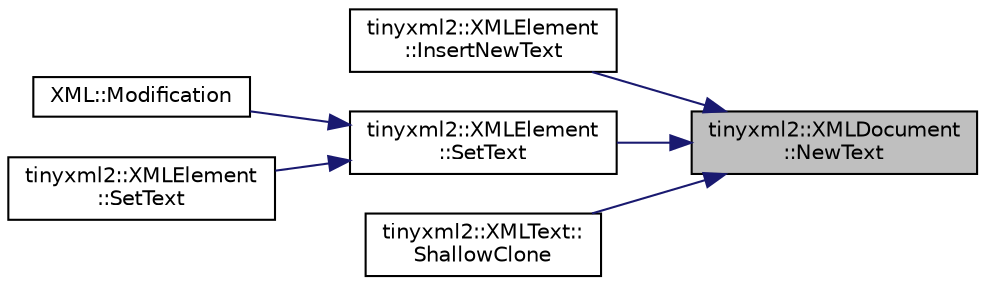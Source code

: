 digraph "tinyxml2::XMLDocument::NewText"
{
 // LATEX_PDF_SIZE
  edge [fontname="Helvetica",fontsize="10",labelfontname="Helvetica",labelfontsize="10"];
  node [fontname="Helvetica",fontsize="10",shape=record];
  rankdir="RL";
  Node1 [label="tinyxml2::XMLDocument\l::NewText",height=0.2,width=0.4,color="black", fillcolor="grey75", style="filled", fontcolor="black",tooltip=" "];
  Node1 -> Node2 [dir="back",color="midnightblue",fontsize="10",style="solid"];
  Node2 [label="tinyxml2::XMLElement\l::InsertNewText",height=0.2,width=0.4,color="black", fillcolor="white", style="filled",URL="$classtinyxml2_1_1XMLElement.html#ac30367a5e25ff30e178b56e0e1456d23",tooltip="See InsertNewChildElement()"];
  Node1 -> Node3 [dir="back",color="midnightblue",fontsize="10",style="solid"];
  Node3 [label="tinyxml2::XMLElement\l::SetText",height=0.2,width=0.4,color="black", fillcolor="white", style="filled",URL="$classtinyxml2_1_1XMLElement.html#a1f9c2cd61b72af5ae708d37b7ad283ce",tooltip=" "];
  Node3 -> Node4 [dir="back",color="midnightblue",fontsize="10",style="solid"];
  Node4 [label="XML::Modification",height=0.2,width=0.4,color="black", fillcolor="white", style="filled",URL="$classXML.html#ac0d718411e6d11d44c1549c9ac334529",tooltip="modifies an specific element of an XML file"];
  Node3 -> Node5 [dir="back",color="midnightblue",fontsize="10",style="solid"];
  Node5 [label="tinyxml2::XMLElement\l::SetText",height=0.2,width=0.4,color="black", fillcolor="white", style="filled",URL="$classtinyxml2_1_1XMLElement.html#aeae8917b5ea6060b3c08d4e3d8d632d7",tooltip="Convenience method for setting text inside an element. See SetText() for important limitations."];
  Node1 -> Node6 [dir="back",color="midnightblue",fontsize="10",style="solid"];
  Node6 [label="tinyxml2::XMLText::\lShallowClone",height=0.2,width=0.4,color="black", fillcolor="white", style="filled",URL="$classtinyxml2_1_1XMLText.html#a86d265c93152726c8c6831e9594840e6",tooltip=" "];
}
